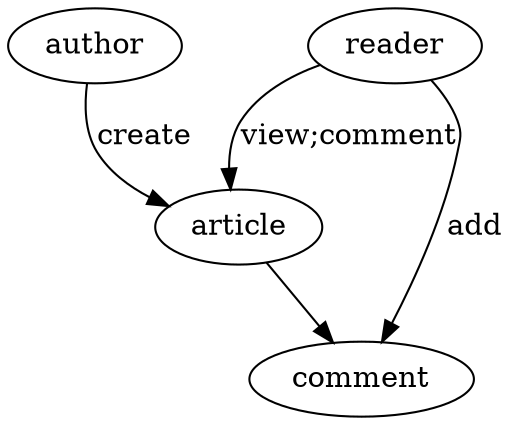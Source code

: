 digraph design {
    {
      rankdir=TB;
     
     author -> article[label="create"] 
     reader -> article[label="view;comment"]
     article -> comment
     reader -> comment[label="add"]
    };
}

